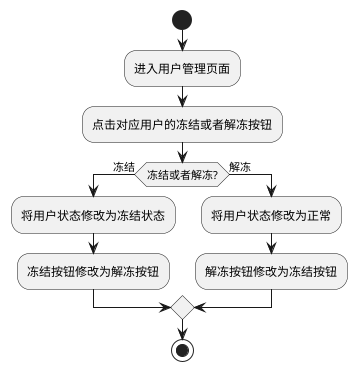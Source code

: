 @startuml

start
:进入用户管理页面;
:点击对应用户的冻结或者解冻按钮;
if (冻结或者解冻?) is (冻结) then
  :将用户状态修改为冻结状态;
  :冻结按钮修改为解冻按钮;
else (解冻)
  :将用户状态修改为正常;
  :解冻按钮修改为冻结按钮;
endif

stop

@enduml
